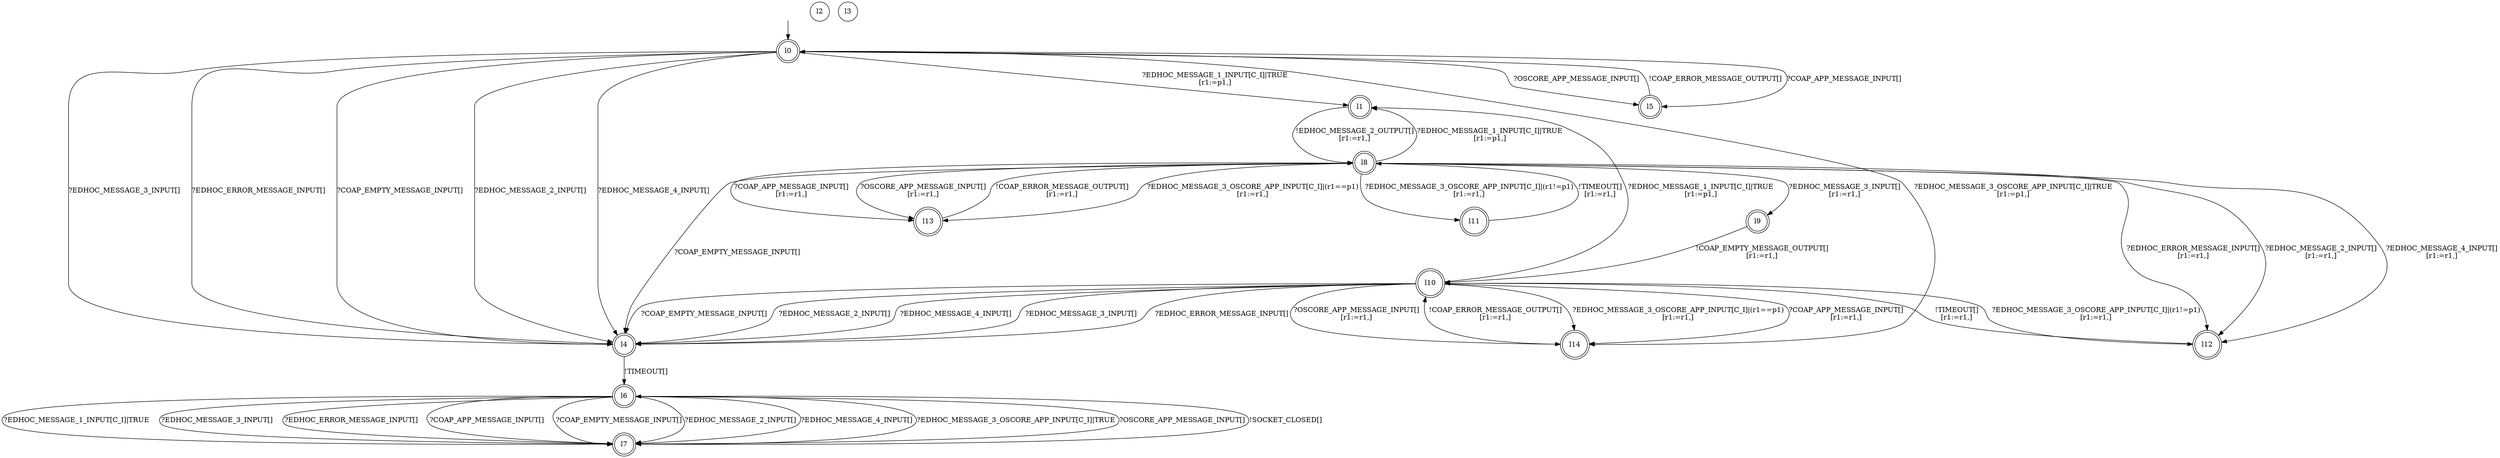 digraph RA {
"" [shape=none,label=<>]
"l0" [shape=doublecircle]
"l1" [shape=doublecircle]
"l2" [shape=circle]
"l3" [shape=circle]
"l4" [shape=doublecircle]
"l5" [shape=doublecircle]
"l6" [shape=doublecircle]
"l7" [shape=doublecircle]
"l8" [shape=doublecircle]
"l9" [shape=doublecircle]
"l10" [shape=doublecircle]
"l11" [shape=doublecircle]
"l12" [shape=doublecircle]
"l13" [shape=doublecircle]
"l14" [shape=doublecircle]
"" -> "l0"
"l0" -> "l1" [label=<?EDHOC_MESSAGE_1_INPUT[C_I]|TRUE<BR />[r1:=p1,]>]
"l0" -> "l4" [label=<?EDHOC_MESSAGE_3_INPUT[]>]
"l0" -> "l4" [label=<?EDHOC_ERROR_MESSAGE_INPUT[]>]
"l0" -> "l4" [label=<?COAP_EMPTY_MESSAGE_INPUT[]>]
"l0" -> "l4" [label=<?EDHOC_MESSAGE_2_INPUT[]>]
"l0" -> "l4" [label=<?EDHOC_MESSAGE_4_INPUT[]>]
"l0" -> "l5" [label=<?COAP_APP_MESSAGE_INPUT[]>]
"l0" -> "l5" [label=<?OSCORE_APP_MESSAGE_INPUT[]>]
"l0" -> "l14" [label=<?EDHOC_MESSAGE_3_OSCORE_APP_INPUT[C_I]|TRUE<BR />[r1:=p1,]>]
"l1" -> "l8" [label=<!EDHOC_MESSAGE_2_OUTPUT[]<BR />[r1:=r1,]>]
"l4" -> "l6" [label=<!TIMEOUT[]>]
"l5" -> "l0" [label=<!COAP_ERROR_MESSAGE_OUTPUT[]>]
"l6" -> "l7" [label=<?EDHOC_MESSAGE_1_INPUT[C_I]|TRUE>]
"l6" -> "l7" [label=<?EDHOC_MESSAGE_3_INPUT[]>]
"l6" -> "l7" [label=<?EDHOC_ERROR_MESSAGE_INPUT[]>]
"l6" -> "l7" [label=<?COAP_APP_MESSAGE_INPUT[]>]
"l6" -> "l7" [label=<?COAP_EMPTY_MESSAGE_INPUT[]>]
"l6" -> "l7" [label=<?EDHOC_MESSAGE_2_INPUT[]>]
"l6" -> "l7" [label=<?EDHOC_MESSAGE_4_INPUT[]>]
"l6" -> "l7" [label=<?EDHOC_MESSAGE_3_OSCORE_APP_INPUT[C_I]|TRUE>]
"l6" -> "l7" [label=<?OSCORE_APP_MESSAGE_INPUT[]>]
"l7" -> "l6" [label=<!SOCKET_CLOSED[]>]
"l8" -> "l1" [label=<?EDHOC_MESSAGE_1_INPUT[C_I]|TRUE<BR />[r1:=p1,]>]
"l8" -> "l4" [label=<?COAP_EMPTY_MESSAGE_INPUT[]>]
"l8" -> "l9" [label=<?EDHOC_MESSAGE_3_INPUT[]<BR />[r1:=r1,]>]
"l8" -> "l11" [label=<?EDHOC_MESSAGE_3_OSCORE_APP_INPUT[C_I]|(r1!=p1)<BR />[r1:=r1,]>]
"l8" -> "l13" [label=<?EDHOC_MESSAGE_3_OSCORE_APP_INPUT[C_I]|(r1==p1)<BR />[r1:=r1,]>]
"l8" -> "l12" [label=<?EDHOC_ERROR_MESSAGE_INPUT[]<BR />[r1:=r1,]>]
"l8" -> "l12" [label=<?EDHOC_MESSAGE_2_INPUT[]<BR />[r1:=r1,]>]
"l8" -> "l12" [label=<?EDHOC_MESSAGE_4_INPUT[]<BR />[r1:=r1,]>]
"l8" -> "l13" [label=<?COAP_APP_MESSAGE_INPUT[]<BR />[r1:=r1,]>]
"l8" -> "l13" [label=<?OSCORE_APP_MESSAGE_INPUT[]<BR />[r1:=r1,]>]
"l9" -> "l10" [label=<!COAP_EMPTY_MESSAGE_OUTPUT[]<BR />[r1:=r1,]>]
"l10" -> "l1" [label=<?EDHOC_MESSAGE_1_INPUT[C_I]|TRUE<BR />[r1:=p1,]>]
"l10" -> "l4" [label=<?EDHOC_MESSAGE_3_INPUT[]>]
"l10" -> "l4" [label=<?EDHOC_ERROR_MESSAGE_INPUT[]>]
"l10" -> "l4" [label=<?COAP_EMPTY_MESSAGE_INPUT[]>]
"l10" -> "l4" [label=<?EDHOC_MESSAGE_2_INPUT[]>]
"l10" -> "l4" [label=<?EDHOC_MESSAGE_4_INPUT[]>]
"l10" -> "l12" [label=<?EDHOC_MESSAGE_3_OSCORE_APP_INPUT[C_I]|(r1!=p1)<BR />[r1:=r1,]>]
"l10" -> "l14" [label=<?EDHOC_MESSAGE_3_OSCORE_APP_INPUT[C_I]|(r1==p1)<BR />[r1:=r1,]>]
"l10" -> "l14" [label=<?COAP_APP_MESSAGE_INPUT[]<BR />[r1:=r1,]>]
"l10" -> "l14" [label=<?OSCORE_APP_MESSAGE_INPUT[]<BR />[r1:=r1,]>]
"l11" -> "l8" [label=<!TIMEOUT[]<BR />[r1:=r1,]>]
"l12" -> "l10" [label=<!TIMEOUT[]<BR />[r1:=r1,]>]
"l13" -> "l8" [label=<!COAP_ERROR_MESSAGE_OUTPUT[]<BR />[r1:=r1,]>]
"l14" -> "l10" [label=<!COAP_ERROR_MESSAGE_OUTPUT[]<BR />[r1:=r1,]>]
}

